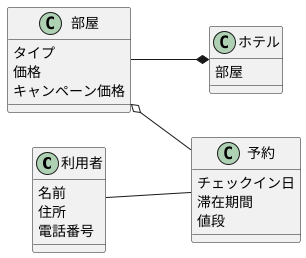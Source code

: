 @startuml
left to right direction
class 利用者{
 名前
 住所
 電話番号
}

class ホテル {
 部屋
}

class 部屋 {
 タイプ
 価格
 キャンペーン価格
}

class 予約 {
 チェックイン日
 滞在期間
 値段
}

ホテル *-up- 部屋
利用者 -down- 予約
部屋 o-- 予約
@enduml